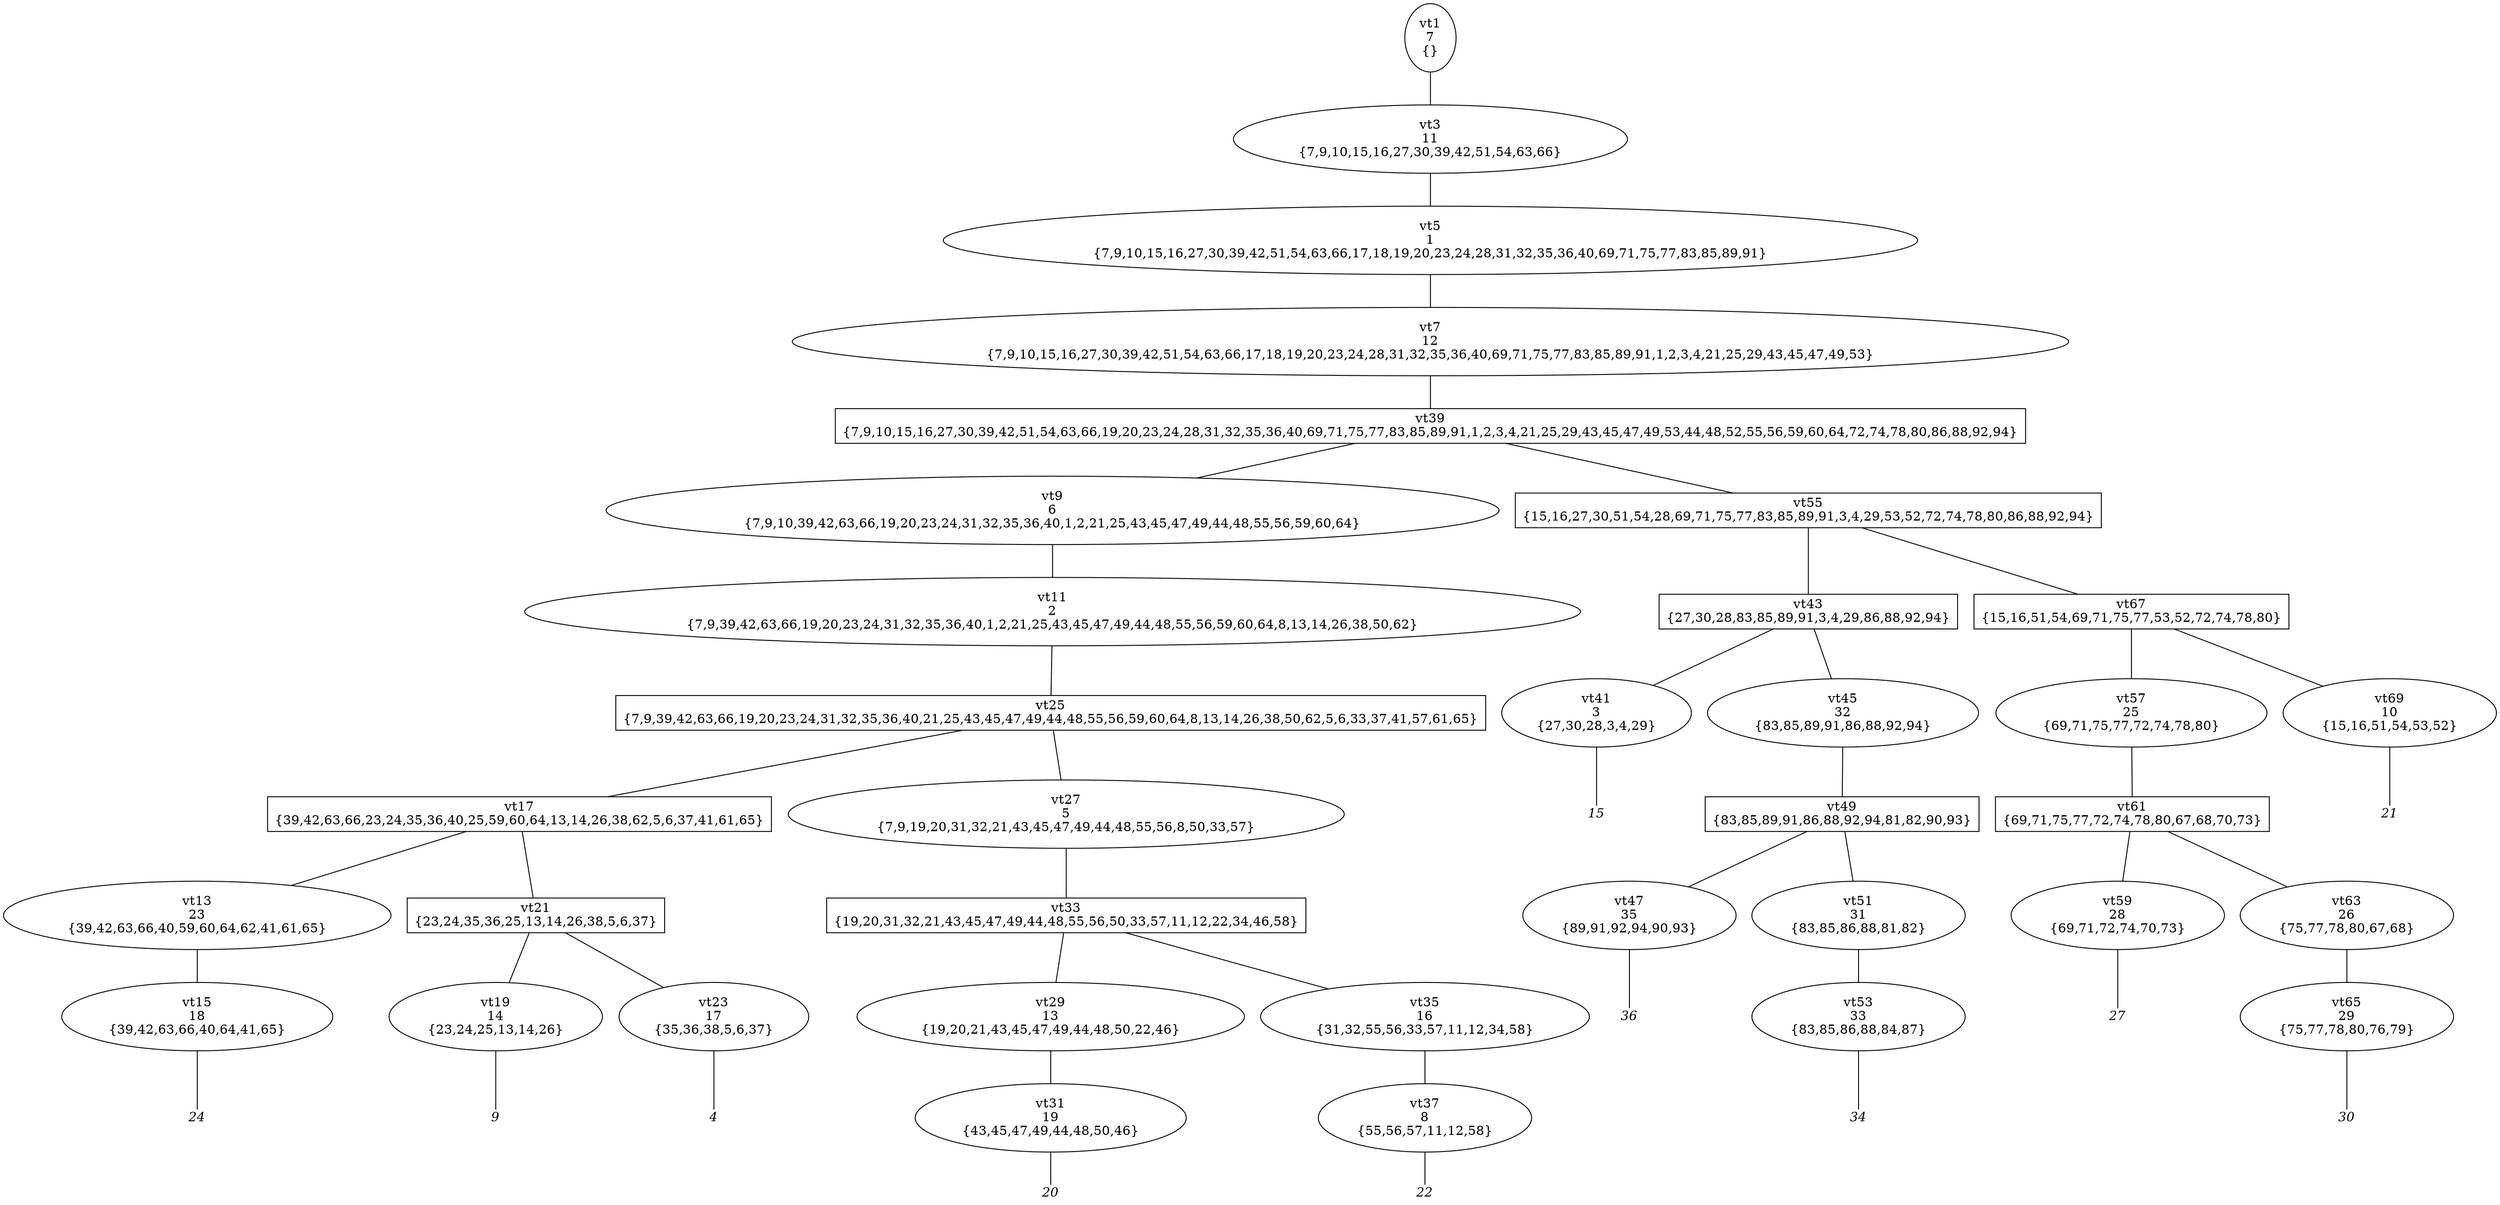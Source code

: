
digraph vtree {

overlap=false

n1 [label="vt1
7
{}",shape="ellipse"]; 
n3 [label="vt3
11
{7,9,10,15,16,27,30,39,42,51,54,63,66}",shape="ellipse"]; 
n5 [label="vt5
1
{7,9,10,15,16,27,30,39,42,51,54,63,66,17,18,19,20,23,24,28,31,32,35,36,40,69,71,75,77,83,85,89,91}",shape="ellipse"]; 
n7 [label="vt7
12
{7,9,10,15,16,27,30,39,42,51,54,63,66,17,18,19,20,23,24,28,31,32,35,36,40,69,71,75,77,83,85,89,91,1,2,3,4,21,25,29,43,45,47,49,53}",shape="ellipse"]; 
n39 [label="vt39
{7,9,10,15,16,27,30,39,42,51,54,63,66,19,20,23,24,28,31,32,35,36,40,69,71,75,77,83,85,89,91,1,2,3,4,21,25,29,43,45,47,49,53,44,48,52,55,56,59,60,64,72,74,78,80,86,88,92,94}",shape="box"]; 
n9 [label="vt9
6
{7,9,10,39,42,63,66,19,20,23,24,31,32,35,36,40,1,2,21,25,43,45,47,49,44,48,55,56,59,60,64}",shape="ellipse"]; 
n11 [label="vt11
2
{7,9,39,42,63,66,19,20,23,24,31,32,35,36,40,1,2,21,25,43,45,47,49,44,48,55,56,59,60,64,8,13,14,26,38,50,62}",shape="ellipse"]; 
n25 [label="vt25
{7,9,39,42,63,66,19,20,23,24,31,32,35,36,40,21,25,43,45,47,49,44,48,55,56,59,60,64,8,13,14,26,38,50,62,5,6,33,37,41,57,61,65}",shape="box"]; 
n17 [label="vt17
{39,42,63,66,23,24,35,36,40,25,59,60,64,13,14,26,38,62,5,6,37,41,61,65}",shape="box"]; 
n13 [label="vt13
23
{39,42,63,66,40,59,60,64,62,41,61,65}",shape="ellipse"]; 
n15 [label="vt15
18
{39,42,63,66,40,64,41,65}",shape="ellipse"]; 
n16 [label="24",fontname="Times-Italic",fontsize=14,shape=plaintext,fixedsize=true,width=.25,height=.25]; 
n21 [label="vt21
{23,24,35,36,25,13,14,26,38,5,6,37}",shape="box"]; 
n19 [label="vt19
14
{23,24,25,13,14,26}",shape="ellipse"]; 
n20 [label="9",fontname="Times-Italic",fontsize=14,shape=plaintext,fixedsize=true,width=.25,height=.25]; 
n23 [label="vt23
17
{35,36,38,5,6,37}",shape="ellipse"]; 
n24 [label="4",fontname="Times-Italic",fontsize=14,shape=plaintext,fixedsize=true,width=.25,height=.25]; 
n27 [label="vt27
5
{7,9,19,20,31,32,21,43,45,47,49,44,48,55,56,8,50,33,57}",shape="ellipse"]; 
n33 [label="vt33
{19,20,31,32,21,43,45,47,49,44,48,55,56,50,33,57,11,12,22,34,46,58}",shape="box"]; 
n29 [label="vt29
13
{19,20,21,43,45,47,49,44,48,50,22,46}",shape="ellipse"]; 
n31 [label="vt31
19
{43,45,47,49,44,48,50,46}",shape="ellipse"]; 
n32 [label="20",fontname="Times-Italic",fontsize=14,shape=plaintext,fixedsize=true,width=.25,height=.25]; 
n35 [label="vt35
16
{31,32,55,56,33,57,11,12,34,58}",shape="ellipse"]; 
n37 [label="vt37
8
{55,56,57,11,12,58}",shape="ellipse"]; 
n38 [label="22",fontname="Times-Italic",fontsize=14,shape=plaintext,fixedsize=true,width=.25,height=.25]; 
n55 [label="vt55
{15,16,27,30,51,54,28,69,71,75,77,83,85,89,91,3,4,29,53,52,72,74,78,80,86,88,92,94}",shape="box"]; 
n43 [label="vt43
{27,30,28,83,85,89,91,3,4,29,86,88,92,94}",shape="box"]; 
n41 [label="vt41
3
{27,30,28,3,4,29}",shape="ellipse"]; 
n42 [label="15",fontname="Times-Italic",fontsize=14,shape=plaintext,fixedsize=true,width=.25,height=.25]; 
n45 [label="vt45
32
{83,85,89,91,86,88,92,94}",shape="ellipse"]; 
n49 [label="vt49
{83,85,89,91,86,88,92,94,81,82,90,93}",shape="box"]; 
n47 [label="vt47
35
{89,91,92,94,90,93}",shape="ellipse"]; 
n48 [label="36",fontname="Times-Italic",fontsize=14,shape=plaintext,fixedsize=true,width=.25,height=.25]; 
n51 [label="vt51
31
{83,85,86,88,81,82}",shape="ellipse"]; 
n53 [label="vt53
33
{83,85,86,88,84,87}",shape="ellipse"]; 
n54 [label="34",fontname="Times-Italic",fontsize=14,shape=plaintext,fixedsize=true,width=.25,height=.25]; 
n67 [label="vt67
{15,16,51,54,69,71,75,77,53,52,72,74,78,80}",shape="box"]; 
n57 [label="vt57
25
{69,71,75,77,72,74,78,80}",shape="ellipse"]; 
n61 [label="vt61
{69,71,75,77,72,74,78,80,67,68,70,73}",shape="box"]; 
n59 [label="vt59
28
{69,71,72,74,70,73}",shape="ellipse"]; 
n60 [label="27",fontname="Times-Italic",fontsize=14,shape=plaintext,fixedsize=true,width=.25,height=.25]; 
n63 [label="vt63
26
{75,77,78,80,67,68}",shape="ellipse"]; 
n65 [label="vt65
29
{75,77,78,80,76,79}",shape="ellipse"]; 
n66 [label="30",fontname="Times-Italic",fontsize=14,shape=plaintext,fixedsize=true,width=.25,height=.25]; 
n69 [label="vt69
10
{15,16,51,54,53,52}",shape="ellipse"]; 
n70 [label="21",fontname="Times-Italic",fontsize=14,shape=plaintext,fixedsize=true,width=.25,height=.25]; 
n1->n3 [arrowhead=none];
n3->n5 [arrowhead=none];
n5->n7 [arrowhead=none];
n7->n39 [arrowhead=none];
n39->n9 [arrowhead=none];
n9->n11 [arrowhead=none];
n11->n25 [arrowhead=none];
n25->n17 [arrowhead=none];
n17->n13 [arrowhead=none];
n13->n15 [arrowhead=none];
n15->n16 [arrowhead=none];
n17->n21 [arrowhead=none];
n21->n19 [arrowhead=none];
n19->n20 [arrowhead=none];
n21->n23 [arrowhead=none];
n23->n24 [arrowhead=none];
n25->n27 [arrowhead=none];
n27->n33 [arrowhead=none];
n33->n29 [arrowhead=none];
n29->n31 [arrowhead=none];
n31->n32 [arrowhead=none];
n33->n35 [arrowhead=none];
n35->n37 [arrowhead=none];
n37->n38 [arrowhead=none];
n39->n55 [arrowhead=none];
n55->n43 [arrowhead=none];
n43->n41 [arrowhead=none];
n41->n42 [arrowhead=none];
n43->n45 [arrowhead=none];
n45->n49 [arrowhead=none];
n49->n47 [arrowhead=none];
n47->n48 [arrowhead=none];
n49->n51 [arrowhead=none];
n51->n53 [arrowhead=none];
n53->n54 [arrowhead=none];
n55->n67 [arrowhead=none];
n67->n57 [arrowhead=none];
n57->n61 [arrowhead=none];
n61->n59 [arrowhead=none];
n59->n60 [arrowhead=none];
n61->n63 [arrowhead=none];
n63->n65 [arrowhead=none];
n65->n66 [arrowhead=none];
n67->n69 [arrowhead=none];
n69->n70 [arrowhead=none];


}
